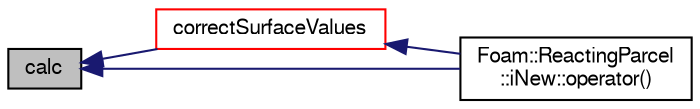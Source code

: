 digraph "calc"
{
  bgcolor="transparent";
  edge [fontname="FreeSans",fontsize="10",labelfontname="FreeSans",labelfontsize="10"];
  node [fontname="FreeSans",fontsize="10",shape=record];
  rankdir="LR";
  Node588 [label="calc",height=0.2,width=0.4,color="black", fillcolor="grey75", style="filled", fontcolor="black"];
  Node588 -> Node589 [dir="back",color="midnightblue",fontsize="10",style="solid",fontname="FreeSans"];
  Node589 [label="correctSurfaceValues",height=0.2,width=0.4,color="red",URL="$a23922.html#abf5f172a3acd1b1e7f81f2d0f1ca3b81",tooltip="Correct surface values due to emitted species. "];
  Node589 -> Node591 [dir="back",color="midnightblue",fontsize="10",style="solid",fontname="FreeSans"];
  Node591 [label="Foam::ReactingParcel\l::iNew::operator()",height=0.2,width=0.4,color="black",URL="$a23934.html#a15eb768830b48a3c63e17509ffb8febb"];
  Node588 -> Node591 [dir="back",color="midnightblue",fontsize="10",style="solid",fontname="FreeSans"];
}
